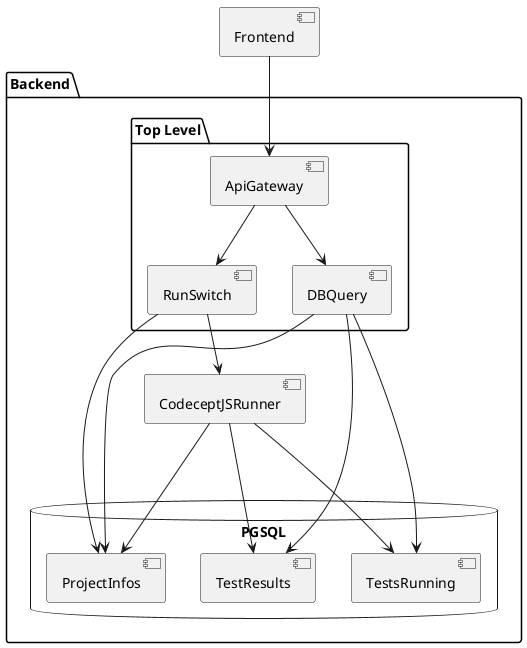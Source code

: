 @startuml

[Frontend] as FE

package "Backend"{
	package "Top Level"{
		[ApiGateway] as ApiGateway
		[RunSwitch] as RunSwitch
		[DBQuery] as DBQuery
	}
	[CodeceptJSRunner] as CodeceptJSRunner

	database "PGSQL" {
		[ProjectInfos] as ProjectInfos
		[TestsRunning] as TestsRunning
		[TestResults] as TestResults
	}

	ApiGateway --> RunSwitch
	ApiGateway --> DBQuery

	DBQuery --> ProjectInfos
	DBQuery --> TestsRunning
	DBQuery --> TestResults

	RunSwitch --> CodeceptJSRunner
	RunSwitch --> ProjectInfos

	CodeceptJSRunner --> ProjectInfos
	CodeceptJSRunner ---> TestsRunning
	CodeceptJSRunner ---> TestResults
}

FE --> ApiGateway

@enduml
